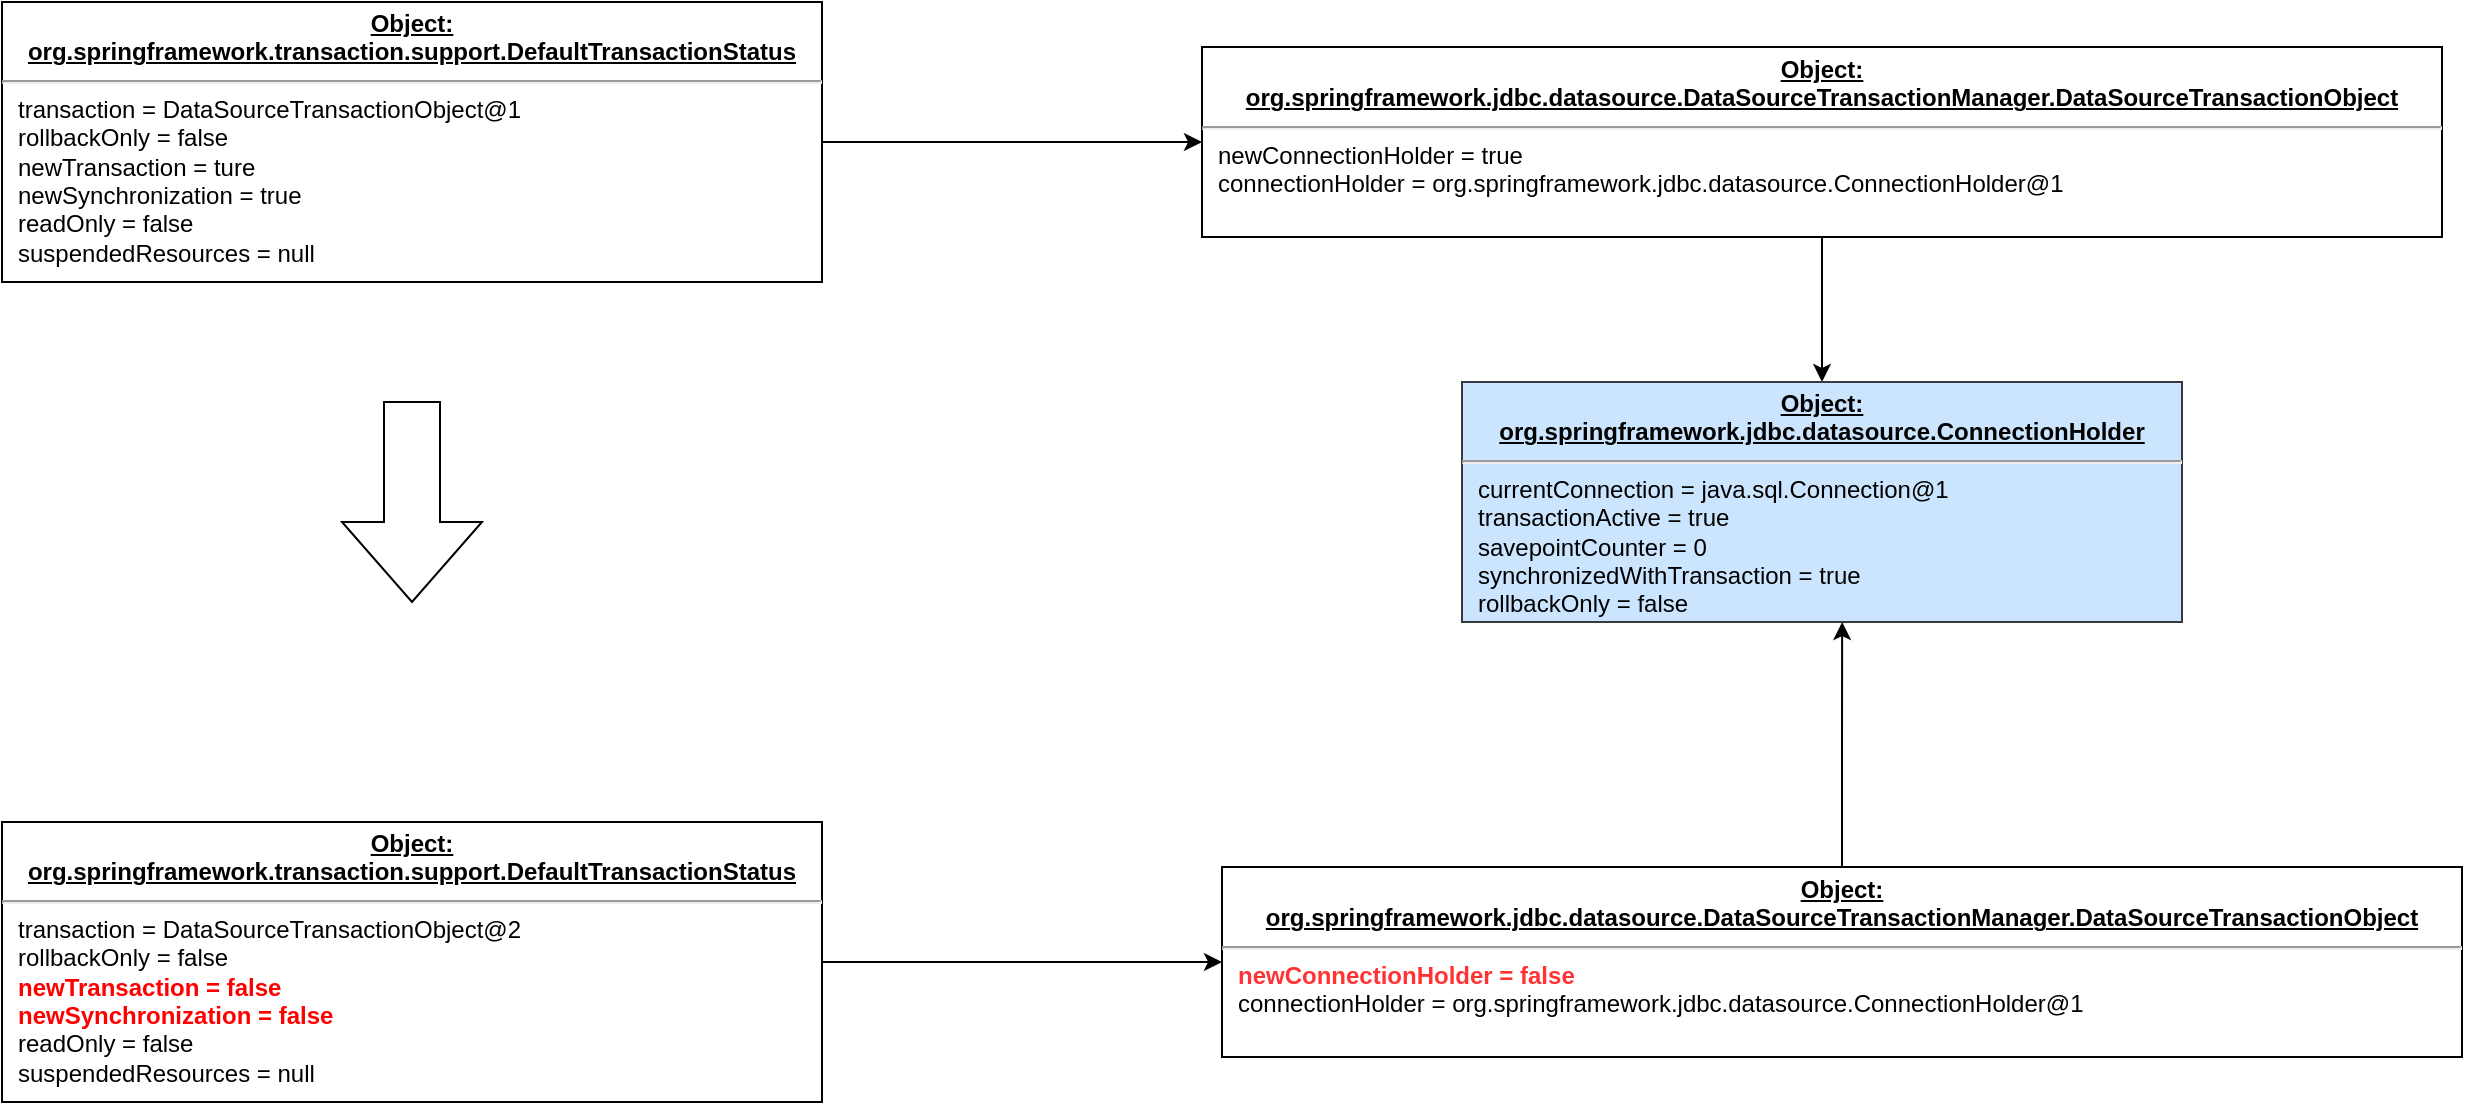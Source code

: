 <mxfile version="14.2.7" type="github">
  <diagram id="C5RBs43oDa-KdzZeNtuy" name="Page-1">
    <mxGraphModel dx="2431" dy="1858" grid="1" gridSize="10" guides="1" tooltips="1" connect="1" arrows="1" fold="1" page="1" pageScale="1" pageWidth="827" pageHeight="1169" math="0" shadow="0">
      <root>
        <mxCell id="WIyWlLk6GJQsqaUBKTNV-0" />
        <mxCell id="WIyWlLk6GJQsqaUBKTNV-1" parent="WIyWlLk6GJQsqaUBKTNV-0" />
        <mxCell id="4MZFsaiTkGL4hvcWn_8n-17" style="edgeStyle=orthogonalEdgeStyle;rounded=0;orthogonalLoop=1;jettySize=auto;html=1;entryX=0;entryY=0.5;entryDx=0;entryDy=0;" edge="1" parent="WIyWlLk6GJQsqaUBKTNV-1" source="4MZFsaiTkGL4hvcWn_8n-10" target="4MZFsaiTkGL4hvcWn_8n-16">
          <mxGeometry relative="1" as="geometry" />
        </mxCell>
        <mxCell id="4MZFsaiTkGL4hvcWn_8n-10" value="&lt;p style=&quot;margin: 0px ; margin-top: 4px ; text-align: center ; text-decoration: underline&quot;&gt;&lt;b&gt;Object:&lt;/b&gt;&lt;/p&gt;&lt;div style=&quot;text-align: center&quot;&gt;&lt;span&gt;&lt;b&gt;&lt;u&gt;org.springframework.transaction.support.DefaultTransactionStatus&lt;/u&gt;&lt;/b&gt;&lt;/span&gt;&lt;/div&gt;&lt;hr&gt;&lt;p style=&quot;margin: 0px ; margin-left: 8px&quot;&gt;transaction&amp;nbsp;= DataSourceTransactionObject@1&lt;br&gt;rollbackOnly = false&lt;br&gt;newTransaction = ture&lt;/p&gt;&lt;p style=&quot;margin: 0px ; margin-left: 8px&quot;&gt;newSynchronization = true&lt;br&gt;&lt;/p&gt;&lt;p style=&quot;margin: 0px ; margin-left: 8px&quot;&gt;readOnly =&amp;nbsp;false&lt;br&gt;&lt;/p&gt;&lt;p style=&quot;margin: 0px ; margin-left: 8px&quot;&gt;suspendedResources = null&lt;br&gt;&lt;/p&gt;" style="verticalAlign=top;align=left;overflow=fill;fontSize=12;fontFamily=Helvetica;html=1;" vertex="1" parent="WIyWlLk6GJQsqaUBKTNV-1">
          <mxGeometry x="-130" y="-40" width="410" height="140" as="geometry" />
        </mxCell>
        <mxCell id="4MZFsaiTkGL4hvcWn_8n-24" style="edgeStyle=orthogonalEdgeStyle;rounded=0;orthogonalLoop=1;jettySize=auto;html=1;" edge="1" parent="WIyWlLk6GJQsqaUBKTNV-1" source="4MZFsaiTkGL4hvcWn_8n-16" target="4MZFsaiTkGL4hvcWn_8n-18">
          <mxGeometry relative="1" as="geometry" />
        </mxCell>
        <mxCell id="4MZFsaiTkGL4hvcWn_8n-16" value="&lt;p style=&quot;margin: 0px ; margin-top: 4px ; text-align: center ; text-decoration: underline&quot;&gt;&lt;b&gt;Object:&lt;/b&gt;&lt;/p&gt;&lt;div style=&quot;text-align: center&quot;&gt;&lt;span&gt;&lt;b&gt;&lt;u&gt;org.springframework.jdbc.datasource.DataSourceTransactionManager.DataSourceTransactionObject&lt;/u&gt;&lt;/b&gt;&lt;/span&gt;&lt;/div&gt;&lt;hr&gt;&lt;p style=&quot;margin: 0px ; margin-left: 8px&quot;&gt;newConnectionHolder&amp;nbsp;= true&lt;br&gt;connectionHolder&amp;nbsp;=&amp;nbsp;org.springframework.jdbc.datasource.ConnectionHolder@1&lt;/p&gt;" style="verticalAlign=top;align=left;overflow=fill;fontSize=12;fontFamily=Helvetica;html=1;" vertex="1" parent="WIyWlLk6GJQsqaUBKTNV-1">
          <mxGeometry x="470" y="-17.5" width="620" height="95" as="geometry" />
        </mxCell>
        <mxCell id="4MZFsaiTkGL4hvcWn_8n-18" value="&lt;p style=&quot;margin: 0px ; margin-top: 4px ; text-align: center ; text-decoration: underline&quot;&gt;&lt;b&gt;Object:&lt;/b&gt;&lt;/p&gt;&lt;div style=&quot;text-align: center&quot;&gt;&lt;span&gt;&lt;b&gt;&lt;u&gt;org.springframework.jdbc.datasource.ConnectionHolder&lt;/u&gt;&lt;/b&gt;&lt;/span&gt;&lt;/div&gt;&lt;hr&gt;&lt;p style=&quot;margin: 0px ; margin-left: 8px&quot;&gt;currentConnection = java.sql.Connection@1&lt;br&gt;transactionActive = true&lt;br&gt;savepointCounter = 0&lt;/p&gt;&lt;p style=&quot;margin: 0px ; margin-left: 8px&quot;&gt;synchronizedWithTransaction = true&lt;br&gt;&lt;/p&gt;&lt;p style=&quot;margin: 0px ; margin-left: 8px&quot;&gt;rollbackOnly = false&lt;br&gt;&lt;/p&gt;" style="verticalAlign=top;align=left;overflow=fill;fontSize=12;fontFamily=Helvetica;html=1;fillColor=#cce5ff;strokeColor=#36393d;" vertex="1" parent="WIyWlLk6GJQsqaUBKTNV-1">
          <mxGeometry x="600" y="150" width="360" height="120" as="geometry" />
        </mxCell>
        <mxCell id="4MZFsaiTkGL4hvcWn_8n-22" style="edgeStyle=orthogonalEdgeStyle;rounded=0;orthogonalLoop=1;jettySize=auto;html=1;exitX=1;exitY=0.5;exitDx=0;exitDy=0;entryX=0;entryY=0.5;entryDx=0;entryDy=0;" edge="1" parent="WIyWlLk6GJQsqaUBKTNV-1" source="4MZFsaiTkGL4hvcWn_8n-20" target="4MZFsaiTkGL4hvcWn_8n-21">
          <mxGeometry relative="1" as="geometry" />
        </mxCell>
        <mxCell id="4MZFsaiTkGL4hvcWn_8n-20" value="&lt;p style=&quot;margin: 0px ; margin-top: 4px ; text-align: center ; text-decoration: underline&quot;&gt;&lt;b&gt;Object:&lt;/b&gt;&lt;/p&gt;&lt;div style=&quot;text-align: center&quot;&gt;&lt;span&gt;&lt;b&gt;&lt;u&gt;org.springframework.transaction.support.DefaultTransactionStatus&lt;/u&gt;&lt;/b&gt;&lt;/span&gt;&lt;/div&gt;&lt;hr&gt;&lt;p style=&quot;margin: 0px ; margin-left: 8px&quot;&gt;transaction&amp;nbsp;= DataSourceTransactionObject@2&lt;br&gt;rollbackOnly = false&lt;br&gt;&lt;b&gt;&lt;font color=&quot;#ff0000&quot;&gt;newTransaction = false&lt;/font&gt;&lt;/b&gt;&lt;/p&gt;&lt;p style=&quot;margin: 0px ; margin-left: 8px&quot;&gt;&lt;b&gt;&lt;font color=&quot;#ff0000&quot;&gt;newSynchronization = false&lt;/font&gt;&lt;/b&gt;&lt;br&gt;&lt;/p&gt;&lt;p style=&quot;margin: 0px ; margin-left: 8px&quot;&gt;readOnly =&amp;nbsp;false&lt;br&gt;&lt;/p&gt;&lt;p style=&quot;margin: 0px ; margin-left: 8px&quot;&gt;suspendedResources = null&lt;br&gt;&lt;/p&gt;" style="verticalAlign=top;align=left;overflow=fill;fontSize=12;fontFamily=Helvetica;html=1;" vertex="1" parent="WIyWlLk6GJQsqaUBKTNV-1">
          <mxGeometry x="-130" y="370" width="410" height="140" as="geometry" />
        </mxCell>
        <mxCell id="4MZFsaiTkGL4hvcWn_8n-23" style="edgeStyle=orthogonalEdgeStyle;rounded=0;orthogonalLoop=1;jettySize=auto;html=1;exitX=0.5;exitY=0;exitDx=0;exitDy=0;entryX=0.528;entryY=1;entryDx=0;entryDy=0;entryPerimeter=0;" edge="1" parent="WIyWlLk6GJQsqaUBKTNV-1" source="4MZFsaiTkGL4hvcWn_8n-21" target="4MZFsaiTkGL4hvcWn_8n-18">
          <mxGeometry relative="1" as="geometry" />
        </mxCell>
        <mxCell id="4MZFsaiTkGL4hvcWn_8n-21" value="&lt;p style=&quot;margin: 0px ; margin-top: 4px ; text-align: center ; text-decoration: underline&quot;&gt;&lt;b&gt;Object:&lt;/b&gt;&lt;/p&gt;&lt;div style=&quot;text-align: center&quot;&gt;&lt;span&gt;&lt;b&gt;&lt;u&gt;org.springframework.jdbc.datasource.DataSourceTransactionManager.DataSourceTransactionObject&lt;/u&gt;&lt;/b&gt;&lt;/span&gt;&lt;/div&gt;&lt;hr&gt;&lt;p style=&quot;margin: 0px ; margin-left: 8px&quot;&gt;&lt;font color=&quot;#ff3333&quot;&gt;&lt;b&gt;newConnectionHolder&amp;nbsp;= false&lt;/b&gt;&lt;/font&gt;&lt;br&gt;connectionHolder&amp;nbsp;=&amp;nbsp;org.springframework.jdbc.datasource.ConnectionHolder@1&lt;/p&gt;" style="verticalAlign=top;align=left;overflow=fill;fontSize=12;fontFamily=Helvetica;html=1;" vertex="1" parent="WIyWlLk6GJQsqaUBKTNV-1">
          <mxGeometry x="480" y="392.5" width="620" height="95" as="geometry" />
        </mxCell>
        <mxCell id="4MZFsaiTkGL4hvcWn_8n-27" value="" style="html=1;shadow=0;dashed=0;align=center;verticalAlign=middle;shape=mxgraph.arrows2.arrow;dy=0.6;dx=40;direction=south;notch=0;" vertex="1" parent="WIyWlLk6GJQsqaUBKTNV-1">
          <mxGeometry x="40" y="160" width="70" height="100" as="geometry" />
        </mxCell>
      </root>
    </mxGraphModel>
  </diagram>
</mxfile>

